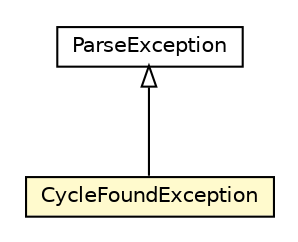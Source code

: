 #!/usr/local/bin/dot
#
# Class diagram 
# Generated by UMLGraph version R5_6-24-gf6e263 (http://www.umlgraph.org/)
#

digraph G {
	edge [fontname="Helvetica",fontsize=10,labelfontname="Helvetica",labelfontsize=10];
	node [fontname="Helvetica",fontsize=10,shape=plaintext];
	nodesep=0.25;
	ranksep=0.5;
	// net.trajano.jetng.ParseException
	c165 [label=<<table title="net.trajano.jetng.ParseException" border="0" cellborder="1" cellspacing="0" cellpadding="2" port="p" href="./ParseException.html">
		<tr><td><table border="0" cellspacing="0" cellpadding="1">
<tr><td align="center" balign="center"> ParseException </td></tr>
		</table></td></tr>
		</table>>, URL="./ParseException.html", fontname="Helvetica", fontcolor="black", fontsize=10.0];
	// net.trajano.jetng.CycleFoundException
	c167 [label=<<table title="net.trajano.jetng.CycleFoundException" border="0" cellborder="1" cellspacing="0" cellpadding="2" port="p" bgcolor="lemonChiffon" href="./CycleFoundException.html">
		<tr><td><table border="0" cellspacing="0" cellpadding="1">
<tr><td align="center" balign="center"> CycleFoundException </td></tr>
		</table></td></tr>
		</table>>, URL="./CycleFoundException.html", fontname="Helvetica", fontcolor="black", fontsize=10.0];
	//net.trajano.jetng.CycleFoundException extends net.trajano.jetng.ParseException
	c165:p -> c167:p [dir=back,arrowtail=empty];
}

